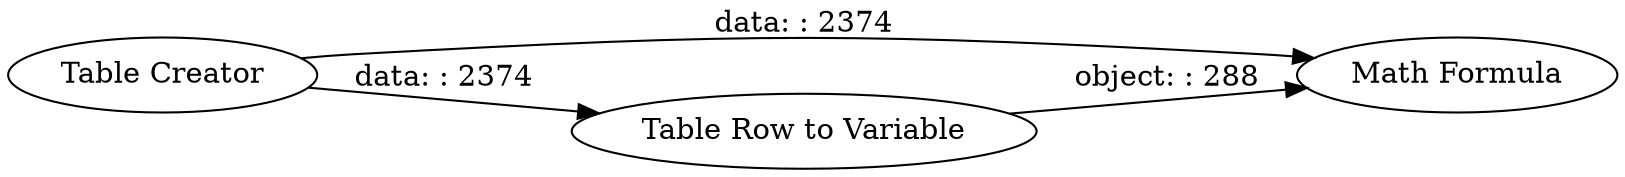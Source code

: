 digraph {
	"-3769877984925278101_1" [label="Table Creator"]
	"-3769877984925278101_2" [label="Math Formula"]
	"-3769877984925278101_3" [label="Table Row to Variable"]
	"-3769877984925278101_1" -> "-3769877984925278101_2" [label="data: : 2374"]
	"-3769877984925278101_3" -> "-3769877984925278101_2" [label="object: : 288"]
	"-3769877984925278101_1" -> "-3769877984925278101_3" [label="data: : 2374"]
	rankdir=LR
}
